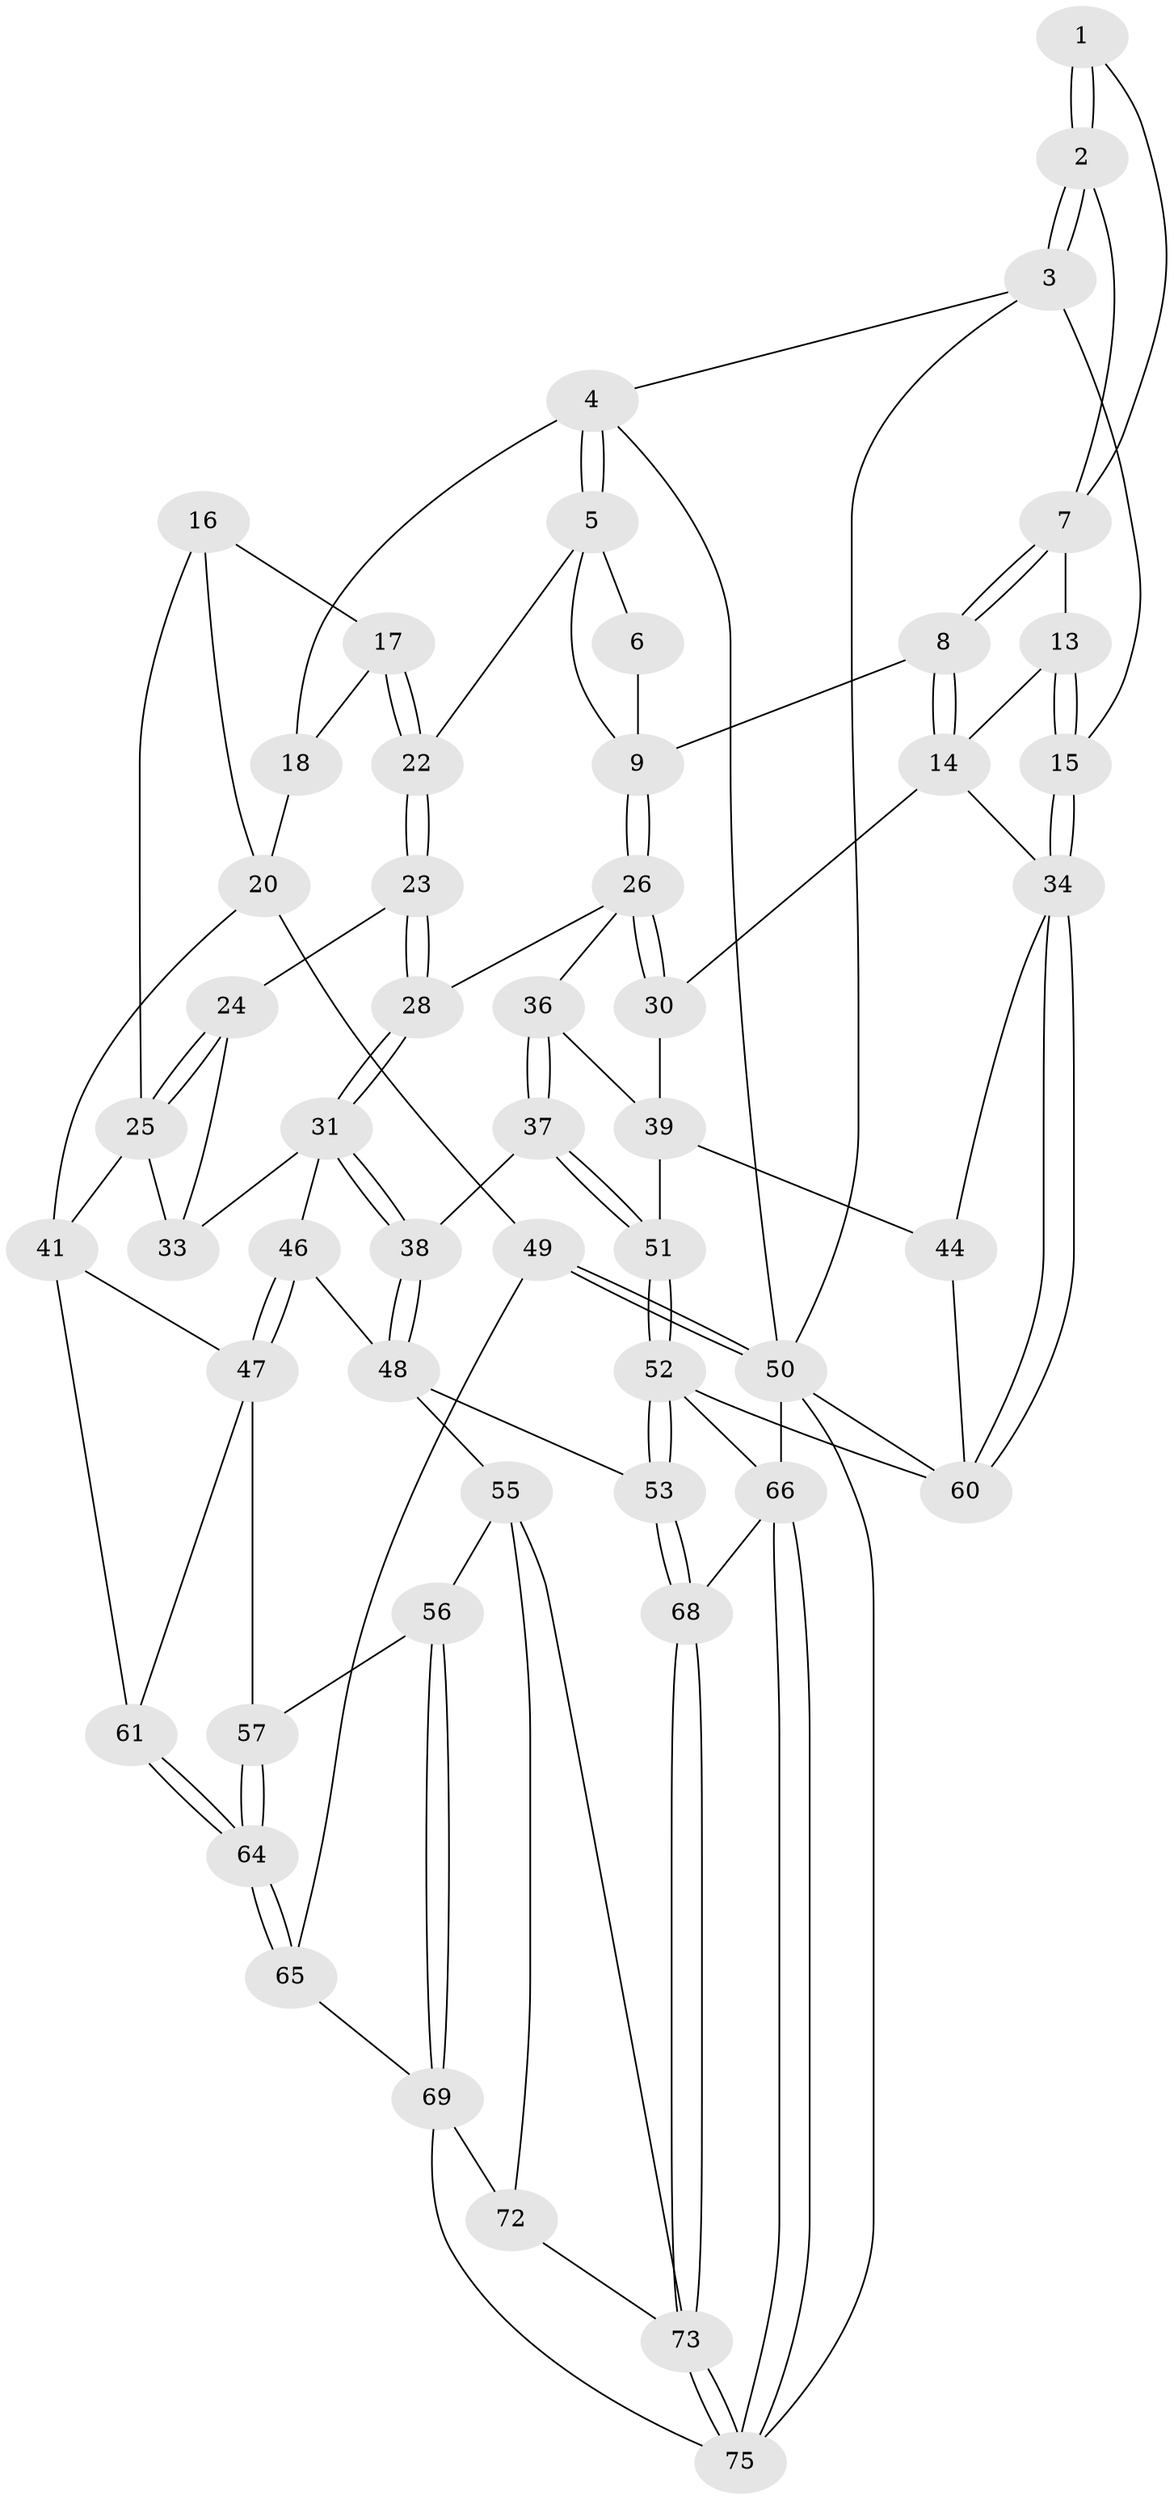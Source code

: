 // Generated by graph-tools (version 1.1) at 2025/52/02/27/25 19:52:44]
// undirected, 53 vertices, 122 edges
graph export_dot {
graph [start="1"]
  node [color=gray90,style=filled];
  1 [pos="+0.9140944531507027+0"];
  2 [pos="+1+0"];
  3 [pos="+1+0"];
  4 [pos="+0+0"];
  5 [pos="+0.03208284004902887+0",super="+11"];
  6 [pos="+0.4490121676690383+0"];
  7 [pos="+0.7195653954804957+0.12141757702097423",super="+12"];
  8 [pos="+0.6806316077699902+0.15489920729958595"];
  9 [pos="+0.5774102575719728+0.19691219506747462",super="+10"];
  13 [pos="+0.9001153840282803+0.21032400553408553"];
  14 [pos="+0.8831946457804695+0.3072754904557809",super="+29"];
  15 [pos="+1+0"];
  16 [pos="+0.13838327810515133+0.2498758630897091",super="+19"];
  17 [pos="+0.2840836740321742+0.19957247292561"];
  18 [pos="+0+0.02616534013913453",super="+21"];
  20 [pos="+0+0.29966646728762014",super="+43"];
  22 [pos="+0.31538055053528696+0.2094779021780912"];
  23 [pos="+0.30818931318001447+0.23950597712478025"];
  24 [pos="+0.23642591990762904+0.33031849889616594"];
  25 [pos="+0.1512223950419521+0.3598025486143118",super="+40"];
  26 [pos="+0.5809188033642663+0.24280831656303647",super="+27"];
  28 [pos="+0.38248084648677644+0.37411829958507903"];
  30 [pos="+0.8867888477414696+0.3534337165450746"];
  31 [pos="+0.3689011187484206+0.41253546682701847",super="+32"];
  33 [pos="+0.30277416171174354+0.4109903451000249"];
  34 [pos="+1+0.4692704461699919",super="+35"];
  36 [pos="+0.6046569139701703+0.4019656682752151"];
  37 [pos="+0.601183652054456+0.42169133141934806"];
  38 [pos="+0.4909172808882691+0.49478307647197833"];
  39 [pos="+0.8170480895010167+0.3911620605547648",super="+45"];
  41 [pos="+0.1518277749149122+0.538115405986778",super="+42"];
  44 [pos="+1+0.48851230372162113"];
  46 [pos="+0.326242776252749+0.4960355331298698"];
  47 [pos="+0.24053818394329482+0.5754353616433369",super="+58"];
  48 [pos="+0.45856167645740087+0.5591762044062968",super="+54"];
  49 [pos="+0+0.7296527088671497"];
  50 [pos="+0+1",super="+59"];
  51 [pos="+0.7249068600964518+0.6289324032318188"];
  52 [pos="+0.7156282911720161+0.6669001059685004",super="+63"];
  53 [pos="+0.6740095684756943+0.7043679566108991"];
  55 [pos="+0.4349214845430597+0.6999221827934122",super="+71"];
  56 [pos="+0.38826864649921283+0.7049564034281874"];
  57 [pos="+0.35780789136127533+0.7024581578479642"];
  60 [pos="+1+1",super="+62"];
  61 [pos="+0.14192849768969348+0.7316159616355852"];
  64 [pos="+0.19743011858941986+0.8658284565679649"];
  65 [pos="+0.18340222984253043+0.9091529501844778"];
  66 [pos="+1+1",super="+67"];
  68 [pos="+0.6707778709866156+0.8146417380708091"];
  69 [pos="+0.35050569643264357+0.9289057931397565",super="+70"];
  72 [pos="+0.42388061363965823+0.9260234077502583"];
  73 [pos="+0.613223038331426+1",super="+74"];
  75 [pos="+0.658709844348313+1",super="+76"];
  1 -- 2;
  1 -- 2;
  1 -- 7;
  2 -- 3;
  2 -- 3;
  2 -- 7;
  3 -- 4;
  3 -- 15;
  3 -- 50;
  4 -- 5;
  4 -- 5;
  4 -- 50;
  4 -- 18;
  5 -- 6;
  5 -- 9;
  5 -- 22;
  6 -- 9;
  7 -- 8;
  7 -- 8;
  7 -- 13;
  8 -- 9;
  8 -- 14;
  8 -- 14;
  9 -- 26;
  9 -- 26;
  13 -- 14;
  13 -- 15;
  13 -- 15;
  14 -- 34;
  14 -- 30;
  15 -- 34;
  15 -- 34;
  16 -- 17;
  16 -- 25;
  16 -- 20;
  17 -- 18;
  17 -- 22;
  17 -- 22;
  18 -- 20;
  20 -- 49;
  20 -- 41;
  22 -- 23;
  22 -- 23;
  23 -- 24;
  23 -- 28;
  23 -- 28;
  24 -- 25;
  24 -- 25;
  24 -- 33;
  25 -- 33;
  25 -- 41;
  26 -- 30;
  26 -- 30;
  26 -- 28;
  26 -- 36;
  28 -- 31;
  28 -- 31;
  30 -- 39;
  31 -- 38;
  31 -- 38;
  31 -- 33;
  31 -- 46;
  34 -- 60;
  34 -- 60;
  34 -- 44;
  36 -- 37;
  36 -- 37;
  36 -- 39;
  37 -- 38;
  37 -- 51;
  37 -- 51;
  38 -- 48;
  38 -- 48;
  39 -- 51;
  39 -- 44;
  41 -- 47;
  41 -- 61;
  44 -- 60;
  46 -- 47;
  46 -- 47;
  46 -- 48;
  47 -- 57;
  47 -- 61;
  48 -- 53;
  48 -- 55;
  49 -- 50;
  49 -- 50;
  49 -- 65;
  50 -- 75;
  50 -- 60;
  50 -- 66;
  51 -- 52;
  51 -- 52;
  52 -- 53;
  52 -- 53;
  52 -- 60;
  52 -- 66;
  53 -- 68;
  53 -- 68;
  55 -- 56;
  55 -- 72;
  55 -- 73;
  56 -- 57;
  56 -- 69;
  56 -- 69;
  57 -- 64;
  57 -- 64;
  61 -- 64;
  61 -- 64;
  64 -- 65;
  64 -- 65;
  65 -- 69;
  66 -- 75;
  66 -- 75;
  66 -- 68;
  68 -- 73;
  68 -- 73;
  69 -- 72;
  69 -- 75;
  72 -- 73;
  73 -- 75;
  73 -- 75;
}
